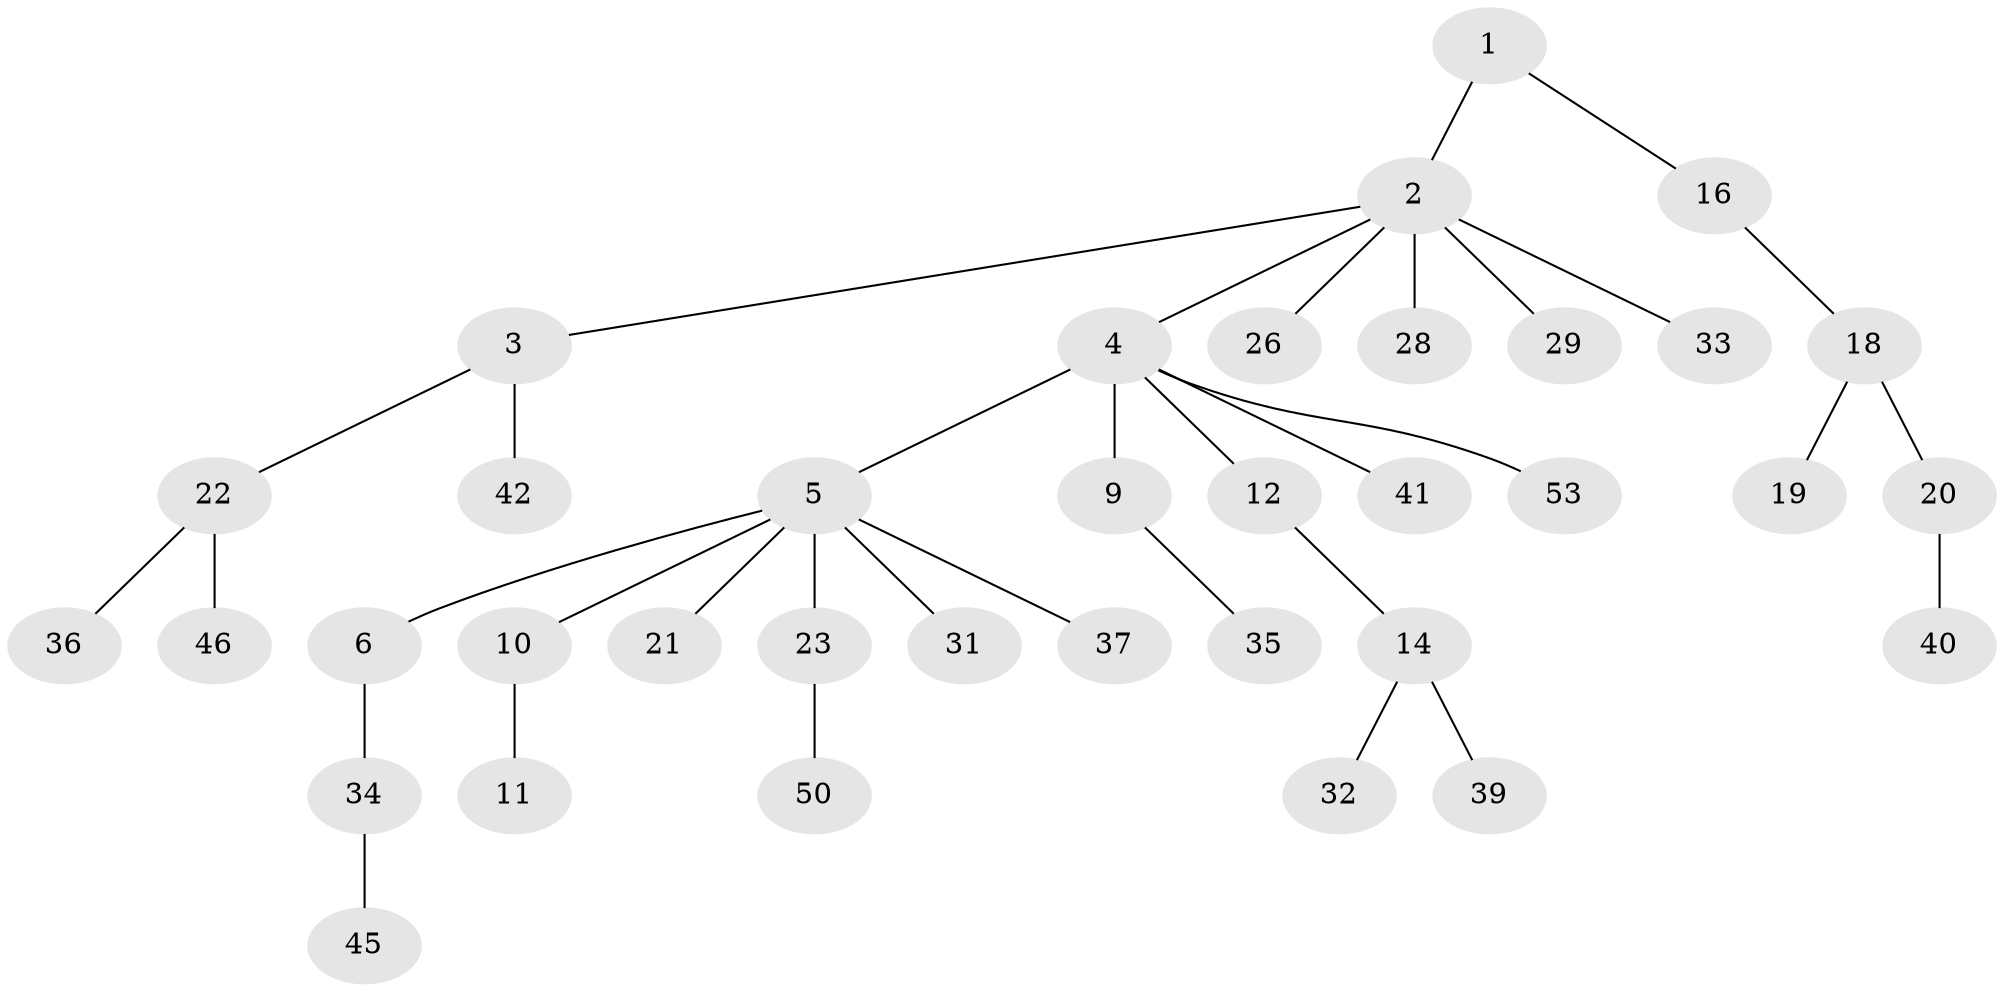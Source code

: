 // Generated by graph-tools (version 1.1) at 2025/52/02/27/25 19:52:12]
// undirected, 36 vertices, 35 edges
graph export_dot {
graph [start="1"]
  node [color=gray90,style=filled];
  1 [super="+48"];
  2 [super="+8"];
  3 [super="+15"];
  4 [super="+7"];
  5 [super="+17"];
  6;
  9 [super="+24"];
  10 [super="+13"];
  11 [super="+38"];
  12 [super="+52"];
  14 [super="+30"];
  16 [super="+54"];
  18 [super="+55"];
  19 [super="+44"];
  20 [super="+56"];
  21;
  22 [super="+27"];
  23 [super="+25"];
  26;
  28;
  29;
  31 [super="+47"];
  32;
  33;
  34 [super="+43"];
  35;
  36;
  37;
  39;
  40 [super="+49"];
  41;
  42 [super="+51"];
  45;
  46;
  50;
  53;
  1 -- 2;
  1 -- 16;
  2 -- 3;
  2 -- 4;
  2 -- 28;
  2 -- 33;
  2 -- 26;
  2 -- 29;
  3 -- 22;
  3 -- 42;
  4 -- 5;
  4 -- 12;
  4 -- 9;
  4 -- 53;
  4 -- 41;
  5 -- 6;
  5 -- 10;
  5 -- 31;
  5 -- 21;
  5 -- 37;
  5 -- 23;
  6 -- 34;
  9 -- 35;
  10 -- 11;
  12 -- 14;
  14 -- 32;
  14 -- 39;
  16 -- 18;
  18 -- 19;
  18 -- 20;
  20 -- 40;
  22 -- 36;
  22 -- 46;
  23 -- 50;
  34 -- 45;
}

